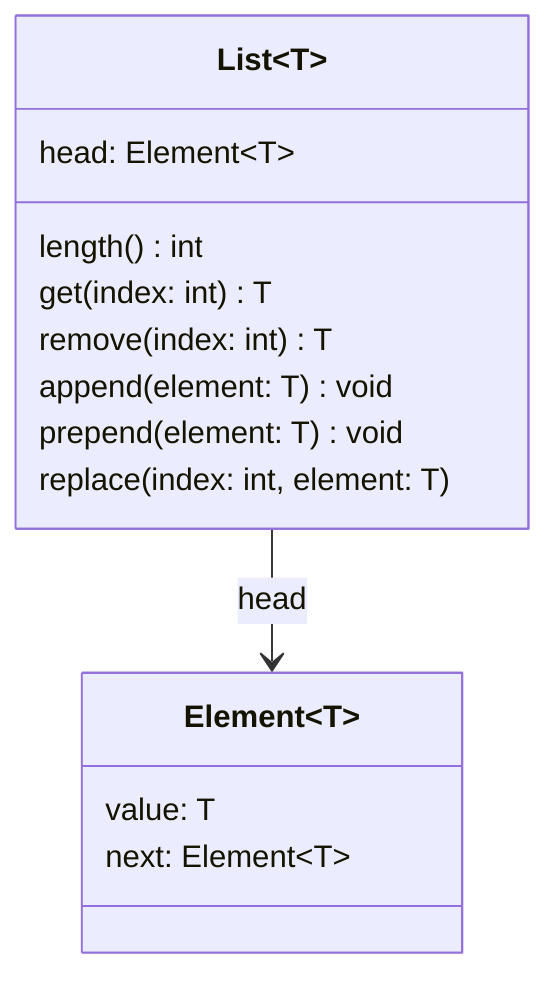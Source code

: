 classDiagram

    direction TB

    class List~T~ {
        head: Element~T~
        
        length() int
        get(index: int) T
        remove(index: int) T
        append(element: T) void
        prepend(element: T) void
        replace(index: int, element: T)
    }

    class Element~T~ {
        value: T

        next: Element~T~
    }

    List --> Element: head